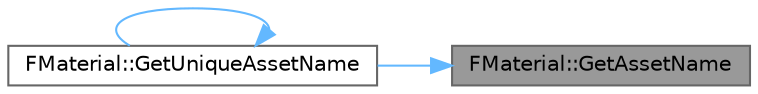 digraph "FMaterial::GetAssetName"
{
 // INTERACTIVE_SVG=YES
 // LATEX_PDF_SIZE
  bgcolor="transparent";
  edge [fontname=Helvetica,fontsize=10,labelfontname=Helvetica,labelfontsize=10];
  node [fontname=Helvetica,fontsize=10,shape=box,height=0.2,width=0.4];
  rankdir="RL";
  Node1 [id="Node000001",label="FMaterial::GetAssetName",height=0.2,width=0.4,color="gray40", fillcolor="grey60", style="filled", fontcolor="black",tooltip="Similar to GetFriendlyName, but but avoids historical behavior of the former, returning the exact ass..."];
  Node1 -> Node2 [id="edge1_Node000001_Node000002",dir="back",color="steelblue1",style="solid",tooltip=" "];
  Node2 [id="Node000002",label="FMaterial::GetUniqueAssetName",height=0.2,width=0.4,color="grey40", fillcolor="white", style="filled",URL="$db/d78/classFMaterial.html#af2031eb17e93d25ef8679c029742af5b",tooltip="Similar to GetFriendlyName, but appends a hash of shader map ID portion of the DDC key (excluding sou..."];
  Node2 -> Node2 [id="edge2_Node000002_Node000002",dir="back",color="steelblue1",style="solid",tooltip=" "];
}
